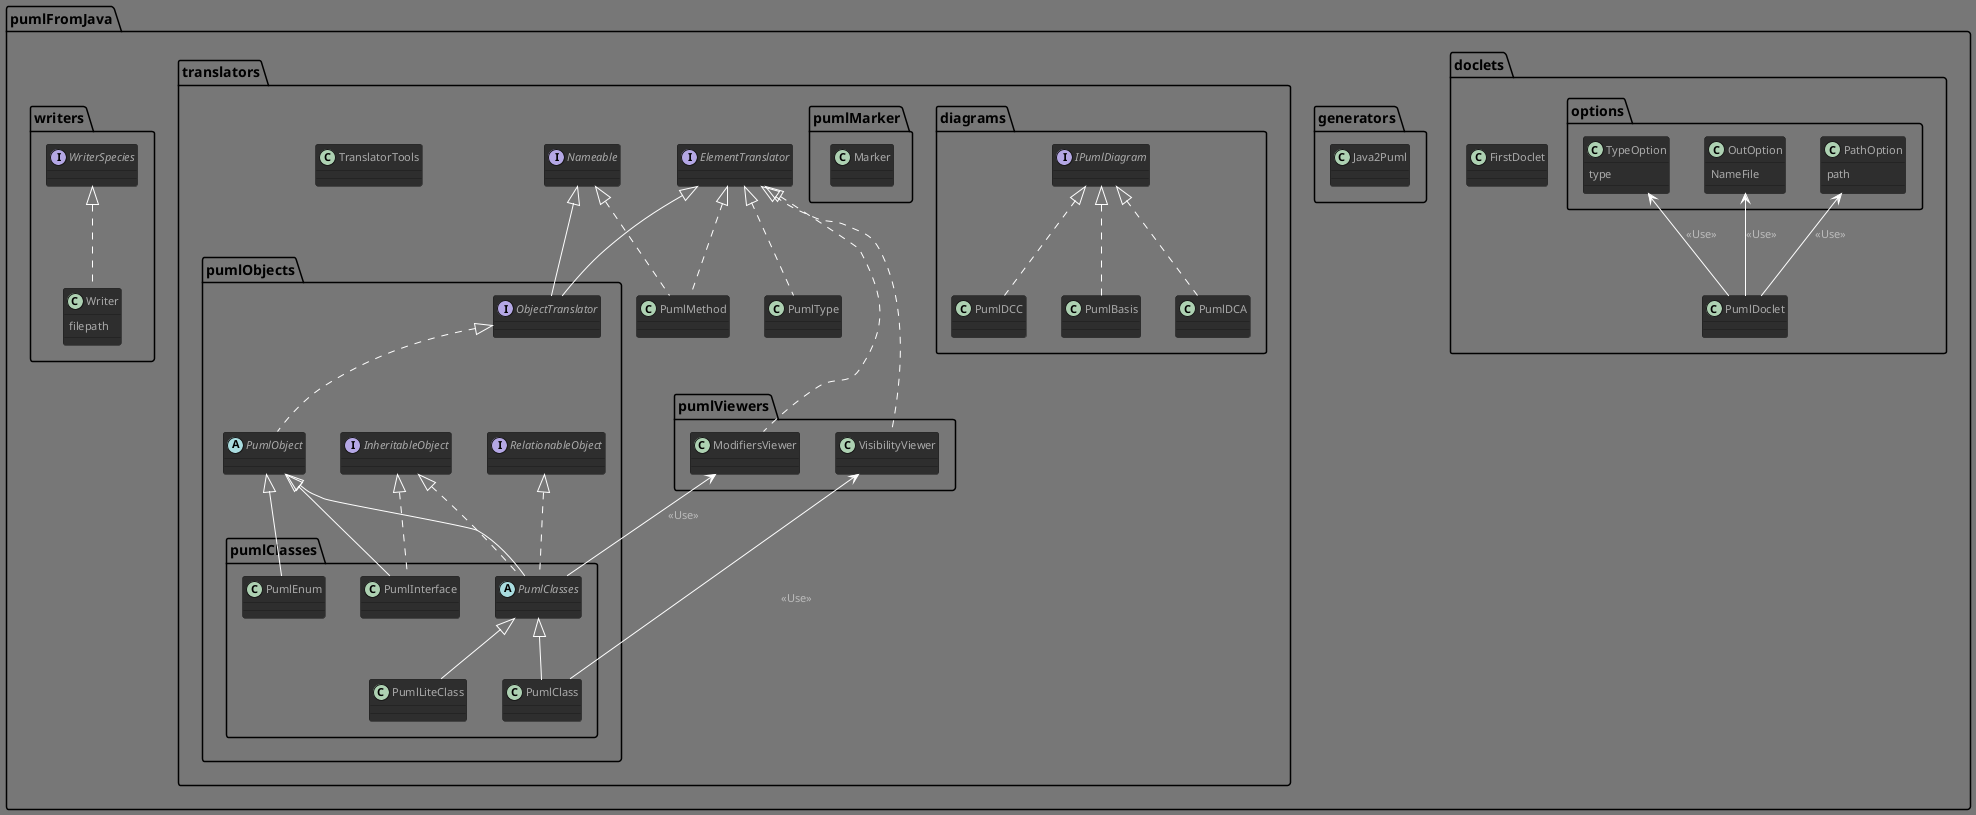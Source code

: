 @startuml
!theme reddress-darkgreen

class pumlFromJava.doclets.FirstDoclet

class pumlFromJava.doclets.PumlDoclet

class pumlFromJava.doclets.options.OutOption {
NameFile

}

class pumlFromJava.doclets.options.PathOption {
path

}

class pumlFromJava.doclets.options.TypeOption {
type

}

class pumlFromJava.generators.Java2Puml

interface pumlFromJava.translators.diagrams.IPumlDiagram
class pumlFromJava.translators.diagrams.PumlBasis implements pumlFromJava.translators.diagrams.IPumlDiagram

class pumlFromJava.translators.diagrams.PumlDCA implements pumlFromJava.translators.diagrams.IPumlDiagram

class pumlFromJava.translators.diagrams.PumlDCC implements pumlFromJava.translators.diagrams.IPumlDiagram

interface pumlFromJava.translators.ElementTranslator
interface pumlFromJava.translators.Nameable
class pumlFromJava.translators.PumlMethod implements pumlFromJava.translators.ElementTranslator, pumlFromJava.translators.Nameable

class pumlFromJava.translators.PumlType implements pumlFromJava.translators.ElementTranslator

class pumlFromJava.translators.TranslatorTools

class pumlFromJava.translators.pumlMarker.Marker

interface pumlFromJava.translators.pumlObjects.InheritableObject
interface pumlFromJava.translators.pumlObjects.ObjectTranslator extends pumlFromJava.translators.ElementTranslator, pumlFromJava.translators.Nameable
abstract pumlFromJava.translators.pumlObjects.PumlObject implements pumlFromJava.translators.pumlObjects.ObjectTranslator

interface pumlFromJava.translators.pumlObjects.RelationableObject
class pumlFromJava.translators.pumlObjects.pumlClasses.PumlClass extends pumlFromJava.translators.pumlObjects.pumlClasses.PumlClasses

abstract pumlFromJava.translators.pumlObjects.pumlClasses.PumlClasses extends pumlFromJava.translators.pumlObjects.PumlObject implements pumlFromJava.translators.pumlObjects.InheritableObject, pumlFromJava.translators.pumlObjects.RelationableObject

class pumlFromJava.translators.pumlObjects.pumlClasses.PumlEnum extends pumlFromJava.translators.pumlObjects.PumlObject

class pumlFromJava.translators.pumlObjects.pumlClasses.PumlInterface extends pumlFromJava.translators.pumlObjects.PumlObject implements pumlFromJava.translators.pumlObjects.InheritableObject

class pumlFromJava.translators.pumlObjects.pumlClasses.PumlLiteClass extends pumlFromJava.translators.pumlObjects.pumlClasses.PumlClasses

class pumlFromJava.translators.pumlViewers.ModifiersViewer implements pumlFromJava.translators.ElementTranslator

class pumlFromJava.translators.pumlViewers.VisibilityViewer implements pumlFromJava.translators.ElementTranslator

class pumlFromJava.writers.Writer implements pumlFromJava.writers.WriterSpecies {
filepath

}

interface pumlFromJava.writers.WriterSpecies
pumlFromJava.doclets.options.PathOption <-- PumlDoclet : <<Use>>
pumlFromJava.doclets.options.OutOption <-- PumlDoclet : <<Use>>
pumlFromJava.doclets.options.TypeOption <-- PumlDoclet : <<Use>>
pumlFromJava.translators.pumlViewers.VisibilityViewer <-- PumlClass : <<Use>>
pumlFromJava.translators.pumlViewers.ModifiersViewer <-- PumlClasses : <<Use>>

@enduml

